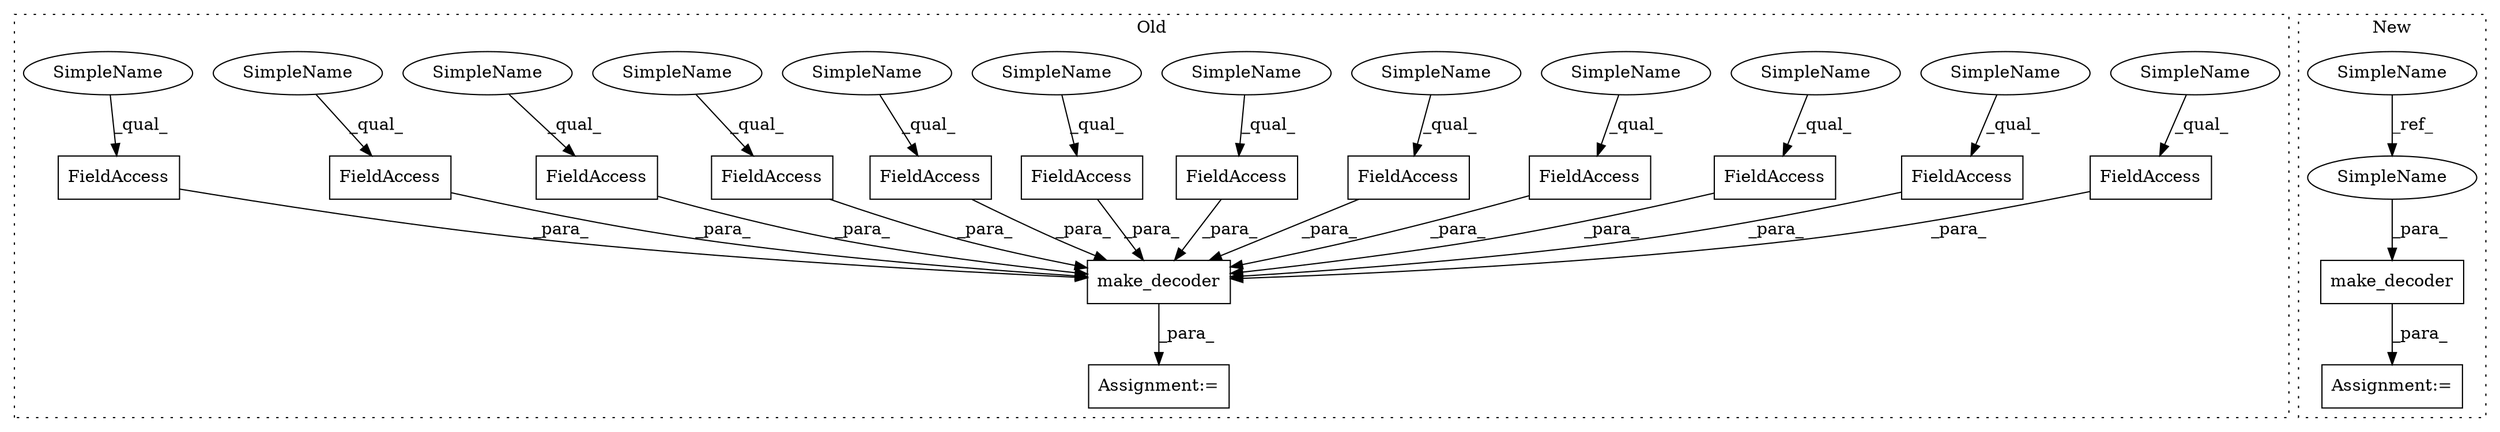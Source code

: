digraph G {
subgraph cluster0 {
1 [label="make_decoder" a="32" s="2038,2318" l="13,1" shape="box"];
3 [label="FieldAccess" a="22" s="2129" l="18" shape="box"];
5 [label="FieldAccess" a="22" s="2263" l="26" shape="box"];
6 [label="FieldAccess" a="22" s="2108" l="20" shape="box"];
7 [label="FieldAccess" a="22" s="2196" l="23" shape="box"];
8 [label="FieldAccess" a="22" s="2148" l="20" shape="box"];
9 [label="FieldAccess" a="22" s="2169" l="26" shape="box"];
10 [label="FieldAccess" a="22" s="2220" l="22" shape="box"];
11 [label="FieldAccess" a="22" s="2243" l="19" shape="box"];
12 [label="FieldAccess" a="22" s="2051" l="22" shape="box"];
13 [label="FieldAccess" a="22" s="2093" l="14" shape="box"];
14 [label="FieldAccess" a="22" s="2290" l="17" shape="box"];
15 [label="FieldAccess" a="22" s="2074" l="18" shape="box"];
17 [label="Assignment:=" a="7" s="2037" l="1" shape="box"];
19 [label="SimpleName" a="42" s="2169" l="9" shape="ellipse"];
20 [label="SimpleName" a="42" s="2108" l="9" shape="ellipse"];
21 [label="SimpleName" a="42" s="2148" l="9" shape="ellipse"];
22 [label="SimpleName" a="42" s="2093" l="9" shape="ellipse"];
23 [label="SimpleName" a="42" s="2220" l="9" shape="ellipse"];
24 [label="SimpleName" a="42" s="2051" l="9" shape="ellipse"];
25 [label="SimpleName" a="42" s="2263" l="9" shape="ellipse"];
26 [label="SimpleName" a="42" s="2243" l="9" shape="ellipse"];
27 [label="SimpleName" a="42" s="2290" l="9" shape="ellipse"];
28 [label="SimpleName" a="42" s="2074" l="9" shape="ellipse"];
29 [label="SimpleName" a="42" s="2196" l="9" shape="ellipse"];
30 [label="SimpleName" a="42" s="2129" l="9" shape="ellipse"];
label = "Old";
style="dotted";
}
subgraph cluster1 {
2 [label="make_decoder" a="32" s="2038,2071" l="13,1" shape="box"];
4 [label="SimpleName" a="42" s="1606" l="9" shape="ellipse"];
16 [label="Assignment:=" a="7" s="2037" l="1" shape="box"];
18 [label="SimpleName" a="42" s="2051" l="9" shape="ellipse"];
label = "New";
style="dotted";
}
1 -> 17 [label="_para_"];
2 -> 16 [label="_para_"];
3 -> 1 [label="_para_"];
4 -> 18 [label="_ref_"];
5 -> 1 [label="_para_"];
6 -> 1 [label="_para_"];
7 -> 1 [label="_para_"];
8 -> 1 [label="_para_"];
9 -> 1 [label="_para_"];
10 -> 1 [label="_para_"];
11 -> 1 [label="_para_"];
12 -> 1 [label="_para_"];
13 -> 1 [label="_para_"];
14 -> 1 [label="_para_"];
15 -> 1 [label="_para_"];
18 -> 2 [label="_para_"];
19 -> 9 [label="_qual_"];
20 -> 6 [label="_qual_"];
21 -> 8 [label="_qual_"];
22 -> 13 [label="_qual_"];
23 -> 10 [label="_qual_"];
24 -> 12 [label="_qual_"];
25 -> 5 [label="_qual_"];
26 -> 11 [label="_qual_"];
27 -> 14 [label="_qual_"];
28 -> 15 [label="_qual_"];
29 -> 7 [label="_qual_"];
30 -> 3 [label="_qual_"];
}